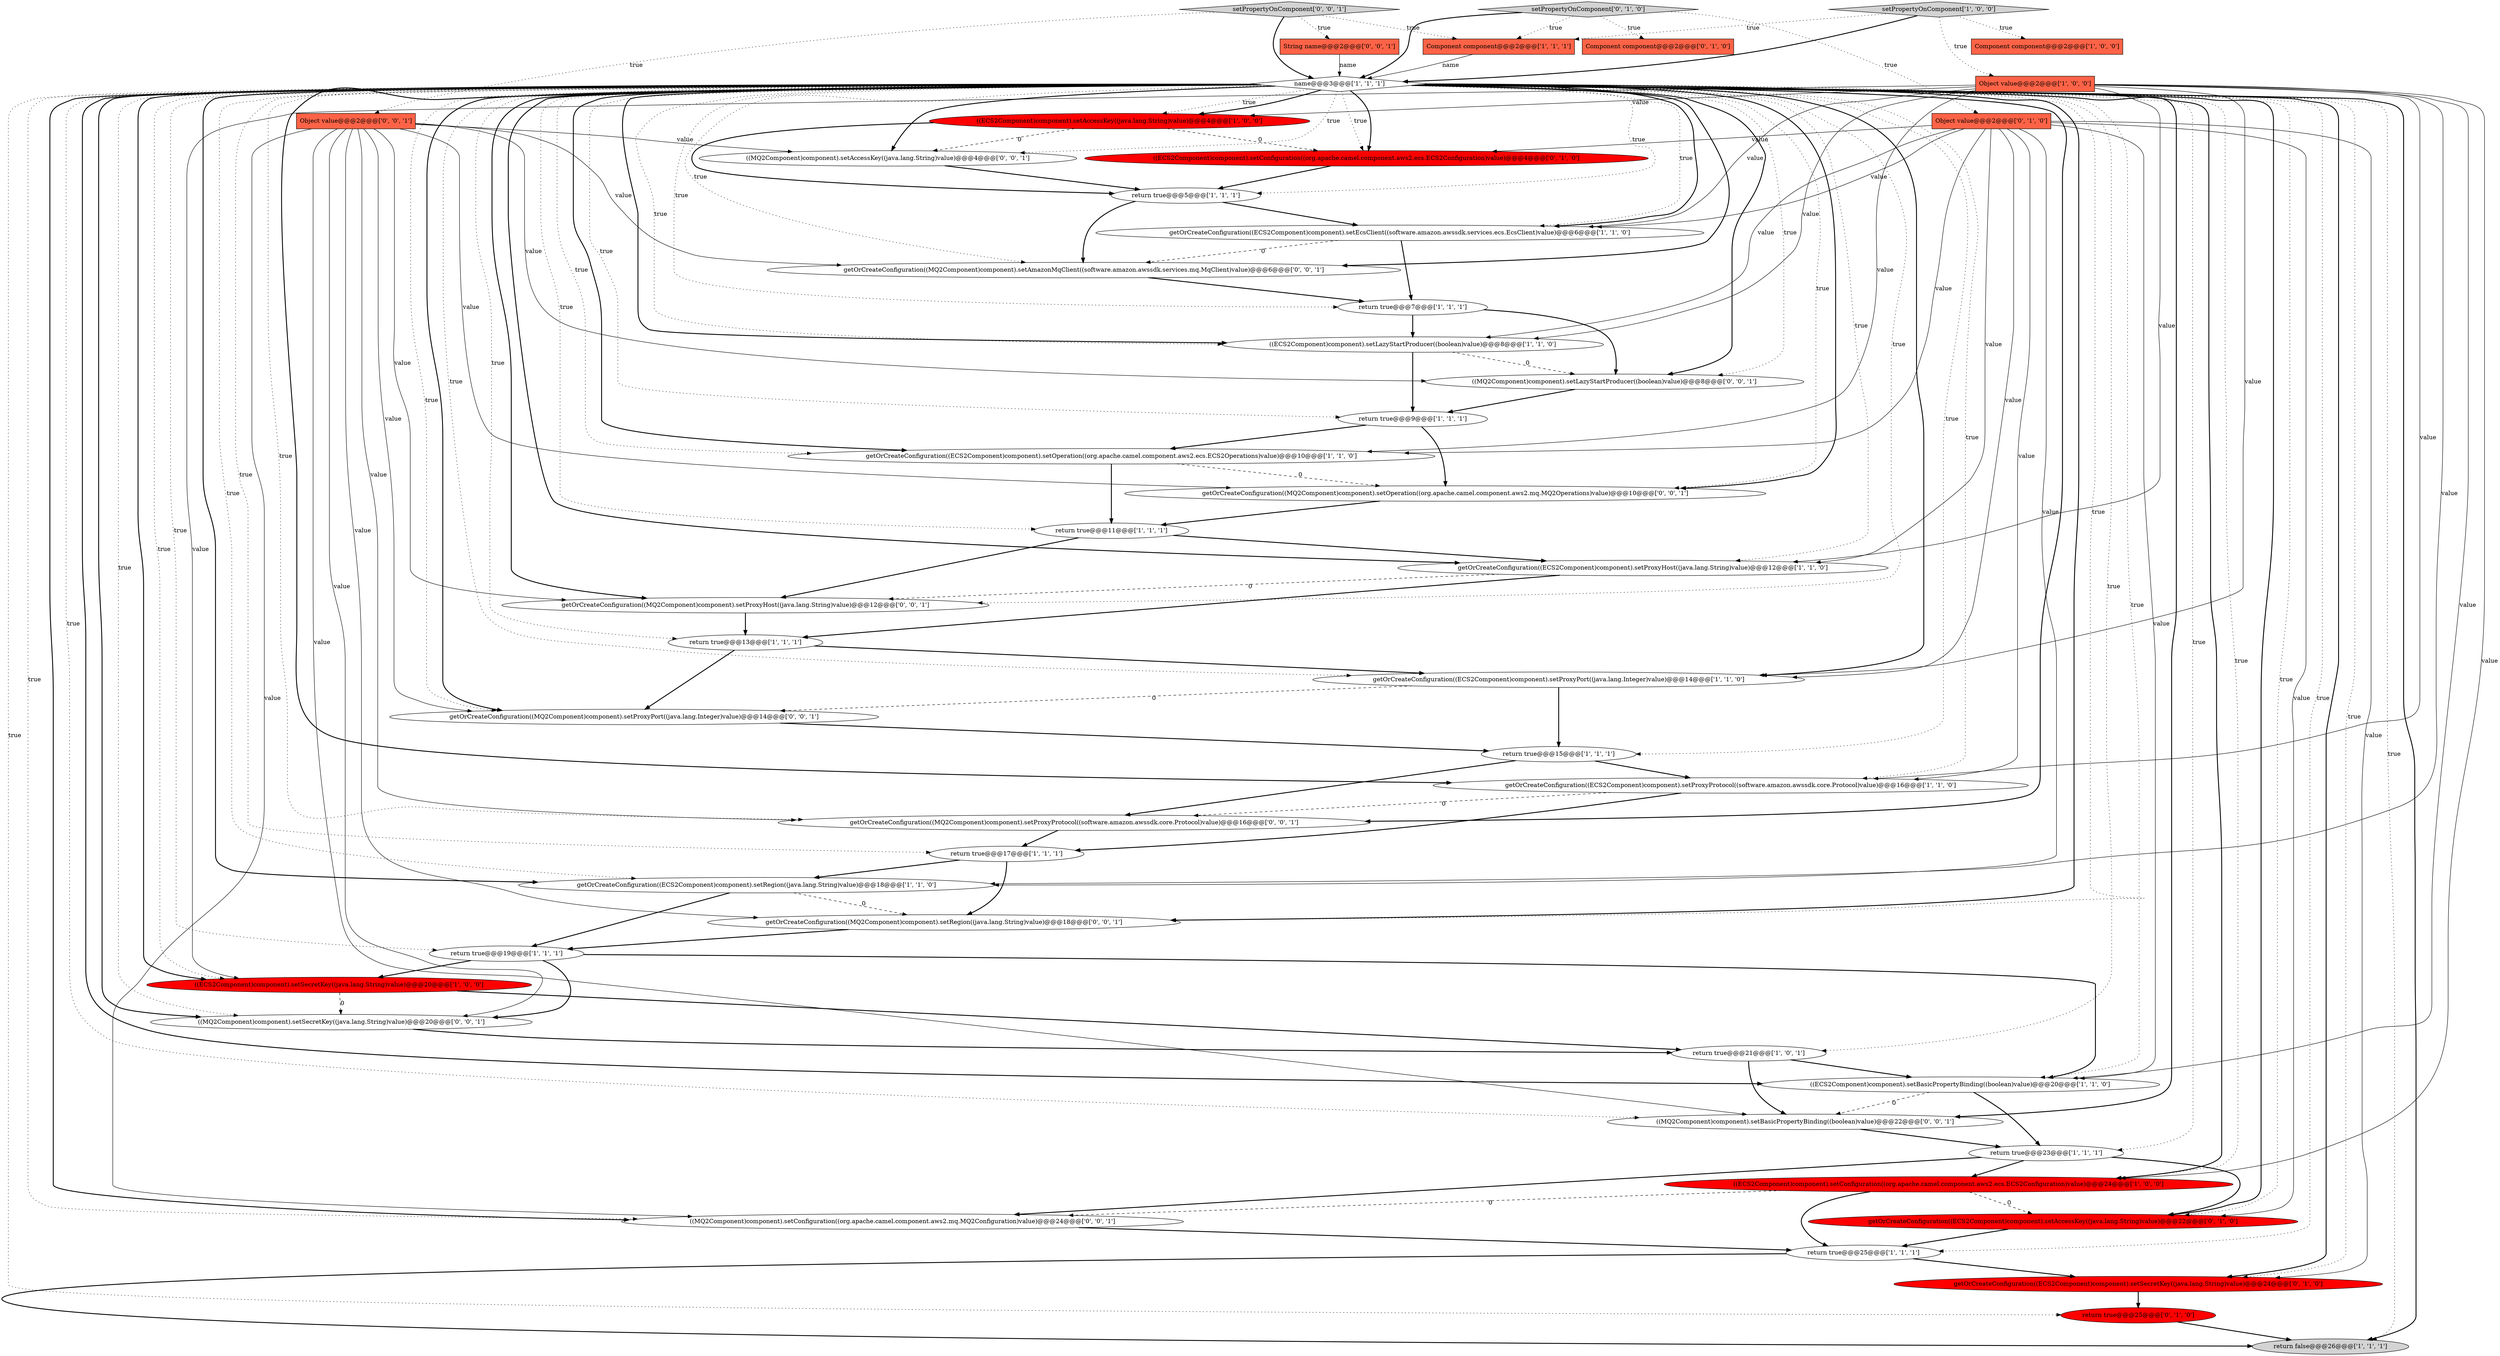 digraph {
48 [style = filled, label = "getOrCreateConfiguration((MQ2Component)component).setProxyHost((java.lang.String)value)@@@12@@@['0', '0', '1']", fillcolor = white, shape = ellipse image = "AAA0AAABBB3BBB"];
32 [style = filled, label = "setPropertyOnComponent['0', '1', '0']", fillcolor = lightgray, shape = diamond image = "AAA0AAABBB2BBB"];
37 [style = filled, label = "((MQ2Component)component).setSecretKey((java.lang.String)value)@@@20@@@['0', '0', '1']", fillcolor = white, shape = ellipse image = "AAA0AAABBB3BBB"];
27 [style = filled, label = "getOrCreateConfiguration((ECS2Component)component).setProxyHost((java.lang.String)value)@@@12@@@['1', '1', '0']", fillcolor = white, shape = ellipse image = "AAA0AAABBB1BBB"];
2 [style = filled, label = "getOrCreateConfiguration((ECS2Component)component).setProxyPort((java.lang.Integer)value)@@@14@@@['1', '1', '0']", fillcolor = white, shape = ellipse image = "AAA0AAABBB1BBB"];
11 [style = filled, label = "return true@@@9@@@['1', '1', '1']", fillcolor = white, shape = ellipse image = "AAA0AAABBB1BBB"];
29 [style = filled, label = "getOrCreateConfiguration((ECS2Component)component).setAccessKey((java.lang.String)value)@@@22@@@['0', '1', '0']", fillcolor = red, shape = ellipse image = "AAA1AAABBB2BBB"];
6 [style = filled, label = "((ECS2Component)component).setConfiguration((org.apache.camel.component.aws2.ecs.ECS2Configuration)value)@@@24@@@['1', '0', '0']", fillcolor = red, shape = ellipse image = "AAA1AAABBB1BBB"];
18 [style = filled, label = "return true@@@7@@@['1', '1', '1']", fillcolor = white, shape = ellipse image = "AAA0AAABBB1BBB"];
21 [style = filled, label = "return true@@@11@@@['1', '1', '1']", fillcolor = white, shape = ellipse image = "AAA0AAABBB1BBB"];
31 [style = filled, label = "Object value@@@2@@@['0', '1', '0']", fillcolor = tomato, shape = box image = "AAA0AAABBB2BBB"];
1 [style = filled, label = "((ECS2Component)component).setAccessKey((java.lang.String)value)@@@4@@@['1', '0', '0']", fillcolor = red, shape = ellipse image = "AAA1AAABBB1BBB"];
20 [style = filled, label = "return true@@@17@@@['1', '1', '1']", fillcolor = white, shape = ellipse image = "AAA0AAABBB1BBB"];
3 [style = filled, label = "Component component@@@2@@@['1', '0', '0']", fillcolor = tomato, shape = box image = "AAA0AAABBB1BBB"];
47 [style = filled, label = "((MQ2Component)component).setLazyStartProducer((boolean)value)@@@8@@@['0', '0', '1']", fillcolor = white, shape = ellipse image = "AAA0AAABBB3BBB"];
15 [style = filled, label = "return false@@@26@@@['1', '1', '1']", fillcolor = lightgray, shape = ellipse image = "AAA0AAABBB1BBB"];
40 [style = filled, label = "((MQ2Component)component).setBasicPropertyBinding((boolean)value)@@@22@@@['0', '0', '1']", fillcolor = white, shape = ellipse image = "AAA0AAABBB3BBB"];
22 [style = filled, label = "return true@@@13@@@['1', '1', '1']", fillcolor = white, shape = ellipse image = "AAA0AAABBB1BBB"];
36 [style = filled, label = "getOrCreateConfiguration((MQ2Component)component).setRegion((java.lang.String)value)@@@18@@@['0', '0', '1']", fillcolor = white, shape = ellipse image = "AAA0AAABBB3BBB"];
25 [style = filled, label = "getOrCreateConfiguration((ECS2Component)component).setRegion((java.lang.String)value)@@@18@@@['1', '1', '0']", fillcolor = white, shape = ellipse image = "AAA0AAABBB1BBB"];
42 [style = filled, label = "Object value@@@2@@@['0', '0', '1']", fillcolor = tomato, shape = box image = "AAA0AAABBB3BBB"];
13 [style = filled, label = "return true@@@15@@@['1', '1', '1']", fillcolor = white, shape = ellipse image = "AAA0AAABBB1BBB"];
26 [style = filled, label = "((ECS2Component)component).setLazyStartProducer((boolean)value)@@@8@@@['1', '1', '0']", fillcolor = white, shape = ellipse image = "AAA0AAABBB1BBB"];
35 [style = filled, label = "getOrCreateConfiguration((MQ2Component)component).setProxyPort((java.lang.Integer)value)@@@14@@@['0', '0', '1']", fillcolor = white, shape = ellipse image = "AAA0AAABBB3BBB"];
38 [style = filled, label = "getOrCreateConfiguration((MQ2Component)component).setOperation((org.apache.camel.component.aws2.mq.MQ2Operations)value)@@@10@@@['0', '0', '1']", fillcolor = white, shape = ellipse image = "AAA0AAABBB3BBB"];
8 [style = filled, label = "((ECS2Component)component).setBasicPropertyBinding((boolean)value)@@@20@@@['1', '1', '0']", fillcolor = white, shape = ellipse image = "AAA0AAABBB1BBB"];
7 [style = filled, label = "((ECS2Component)component).setSecretKey((java.lang.String)value)@@@20@@@['1', '0', '0']", fillcolor = red, shape = ellipse image = "AAA1AAABBB1BBB"];
46 [style = filled, label = "getOrCreateConfiguration((MQ2Component)component).setProxyProtocol((software.amazon.awssdk.core.Protocol)value)@@@16@@@['0', '0', '1']", fillcolor = white, shape = ellipse image = "AAA0AAABBB3BBB"];
44 [style = filled, label = "((MQ2Component)component).setAccessKey((java.lang.String)value)@@@4@@@['0', '0', '1']", fillcolor = white, shape = ellipse image = "AAA0AAABBB3BBB"];
30 [style = filled, label = "Component component@@@2@@@['0', '1', '0']", fillcolor = tomato, shape = box image = "AAA0AAABBB2BBB"];
17 [style = filled, label = "return true@@@23@@@['1', '1', '1']", fillcolor = white, shape = ellipse image = "AAA0AAABBB1BBB"];
39 [style = filled, label = "setPropertyOnComponent['0', '0', '1']", fillcolor = lightgray, shape = diamond image = "AAA0AAABBB3BBB"];
45 [style = filled, label = "getOrCreateConfiguration((MQ2Component)component).setAmazonMqClient((software.amazon.awssdk.services.mq.MqClient)value)@@@6@@@['0', '0', '1']", fillcolor = white, shape = ellipse image = "AAA0AAABBB3BBB"];
16 [style = filled, label = "return true@@@25@@@['1', '1', '1']", fillcolor = white, shape = ellipse image = "AAA0AAABBB1BBB"];
28 [style = filled, label = "((ECS2Component)component).setConfiguration((org.apache.camel.component.aws2.ecs.ECS2Configuration)value)@@@4@@@['0', '1', '0']", fillcolor = red, shape = ellipse image = "AAA1AAABBB2BBB"];
10 [style = filled, label = "Component component@@@2@@@['1', '1', '1']", fillcolor = tomato, shape = box image = "AAA0AAABBB1BBB"];
14 [style = filled, label = "return true@@@5@@@['1', '1', '1']", fillcolor = white, shape = ellipse image = "AAA0AAABBB1BBB"];
9 [style = filled, label = "getOrCreateConfiguration((ECS2Component)component).setEcsClient((software.amazon.awssdk.services.ecs.EcsClient)value)@@@6@@@['1', '1', '0']", fillcolor = white, shape = ellipse image = "AAA0AAABBB1BBB"];
33 [style = filled, label = "return true@@@25@@@['0', '1', '0']", fillcolor = red, shape = ellipse image = "AAA1AAABBB2BBB"];
24 [style = filled, label = "return true@@@19@@@['1', '1', '1']", fillcolor = white, shape = ellipse image = "AAA0AAABBB1BBB"];
41 [style = filled, label = "String name@@@2@@@['0', '0', '1']", fillcolor = tomato, shape = box image = "AAA0AAABBB3BBB"];
43 [style = filled, label = "((MQ2Component)component).setConfiguration((org.apache.camel.component.aws2.mq.MQ2Configuration)value)@@@24@@@['0', '0', '1']", fillcolor = white, shape = ellipse image = "AAA0AAABBB3BBB"];
34 [style = filled, label = "getOrCreateConfiguration((ECS2Component)component).setSecretKey((java.lang.String)value)@@@24@@@['0', '1', '0']", fillcolor = red, shape = ellipse image = "AAA1AAABBB2BBB"];
5 [style = filled, label = "setPropertyOnComponent['1', '0', '0']", fillcolor = lightgray, shape = diamond image = "AAA0AAABBB1BBB"];
0 [style = filled, label = "Object value@@@2@@@['1', '0', '0']", fillcolor = tomato, shape = box image = "AAA0AAABBB1BBB"];
12 [style = filled, label = "return true@@@21@@@['1', '0', '1']", fillcolor = white, shape = ellipse image = "AAA0AAABBB1BBB"];
4 [style = filled, label = "getOrCreateConfiguration((ECS2Component)component).setProxyProtocol((software.amazon.awssdk.core.Protocol)value)@@@16@@@['1', '1', '0']", fillcolor = white, shape = ellipse image = "AAA0AAABBB1BBB"];
23 [style = filled, label = "name@@@3@@@['1', '1', '1']", fillcolor = white, shape = diamond image = "AAA0AAABBB1BBB"];
19 [style = filled, label = "getOrCreateConfiguration((ECS2Component)component).setOperation((org.apache.camel.component.aws2.ecs.ECS2Operations)value)@@@10@@@['1', '1', '0']", fillcolor = white, shape = ellipse image = "AAA0AAABBB1BBB"];
32->23 [style = bold, label=""];
23->22 [style = dotted, label="true"];
23->45 [style = bold, label=""];
42->36 [style = solid, label="value"];
42->38 [style = solid, label="value"];
21->48 [style = bold, label=""];
39->42 [style = dotted, label="true"];
1->44 [style = dashed, label="0"];
42->47 [style = solid, label="value"];
23->46 [style = dotted, label="true"];
26->11 [style = bold, label=""];
47->11 [style = bold, label=""];
28->14 [style = bold, label=""];
23->28 [style = bold, label=""];
23->29 [style = bold, label=""];
12->40 [style = bold, label=""];
0->26 [style = solid, label="value"];
19->38 [style = dashed, label="0"];
23->4 [style = dotted, label="true"];
23->44 [style = dotted, label="true"];
36->24 [style = bold, label=""];
23->18 [style = dotted, label="true"];
25->36 [style = dashed, label="0"];
39->23 [style = bold, label=""];
32->30 [style = dotted, label="true"];
13->46 [style = bold, label=""];
23->15 [style = dotted, label="true"];
14->9 [style = bold, label=""];
23->36 [style = bold, label=""];
42->37 [style = solid, label="value"];
23->29 [style = dotted, label="true"];
23->17 [style = dotted, label="true"];
41->23 [style = solid, label="name"];
0->27 [style = solid, label="value"];
31->34 [style = solid, label="value"];
23->44 [style = bold, label=""];
10->23 [style = solid, label="name"];
23->25 [style = bold, label=""];
43->16 [style = bold, label=""];
5->23 [style = bold, label=""];
31->2 [style = solid, label="value"];
33->15 [style = bold, label=""];
34->33 [style = bold, label=""];
23->21 [style = dotted, label="true"];
26->47 [style = dashed, label="0"];
16->34 [style = bold, label=""];
23->43 [style = dotted, label="true"];
31->25 [style = solid, label="value"];
23->19 [style = dotted, label="true"];
5->3 [style = dotted, label="true"];
23->8 [style = bold, label=""];
9->45 [style = dashed, label="0"];
42->46 [style = solid, label="value"];
27->22 [style = bold, label=""];
23->2 [style = dotted, label="true"];
20->25 [style = bold, label=""];
23->9 [style = dotted, label="true"];
42->35 [style = solid, label="value"];
23->48 [style = bold, label=""];
23->40 [style = dotted, label="true"];
23->35 [style = bold, label=""];
8->17 [style = bold, label=""];
25->24 [style = bold, label=""];
23->14 [style = dotted, label="true"];
23->1 [style = dotted, label="true"];
23->37 [style = bold, label=""];
31->27 [style = solid, label="value"];
23->27 [style = dotted, label="true"];
42->48 [style = solid, label="value"];
42->43 [style = solid, label="value"];
40->17 [style = bold, label=""];
39->10 [style = dotted, label="true"];
46->20 [style = bold, label=""];
31->8 [style = solid, label="value"];
23->7 [style = bold, label=""];
24->8 [style = bold, label=""];
23->33 [style = dotted, label="true"];
24->7 [style = bold, label=""];
29->16 [style = bold, label=""];
31->19 [style = solid, label="value"];
23->24 [style = dotted, label="true"];
32->31 [style = dotted, label="true"];
0->4 [style = solid, label="value"];
31->26 [style = solid, label="value"];
0->7 [style = solid, label="value"];
23->16 [style = dotted, label="true"];
8->40 [style = dashed, label="0"];
22->2 [style = bold, label=""];
18->47 [style = bold, label=""];
21->27 [style = bold, label=""];
17->6 [style = bold, label=""];
2->35 [style = dashed, label="0"];
5->10 [style = dotted, label="true"];
23->28 [style = dotted, label="true"];
31->28 [style = solid, label="value"];
18->26 [style = bold, label=""];
23->15 [style = bold, label=""];
23->43 [style = bold, label=""];
31->4 [style = solid, label="value"];
4->46 [style = dashed, label="0"];
5->0 [style = dotted, label="true"];
23->7 [style = dotted, label="true"];
44->14 [style = bold, label=""];
1->28 [style = dashed, label="0"];
37->12 [style = bold, label=""];
31->9 [style = solid, label="value"];
17->43 [style = bold, label=""];
23->38 [style = dotted, label="true"];
23->20 [style = dotted, label="true"];
0->6 [style = solid, label="value"];
9->18 [style = bold, label=""];
0->2 [style = solid, label="value"];
12->8 [style = bold, label=""];
23->19 [style = bold, label=""];
23->13 [style = dotted, label="true"];
23->6 [style = bold, label=""];
4->20 [style = bold, label=""];
23->35 [style = dotted, label="true"];
23->47 [style = bold, label=""];
23->45 [style = dotted, label="true"];
31->29 [style = solid, label="value"];
23->36 [style = dotted, label="true"];
0->19 [style = solid, label="value"];
0->1 [style = solid, label="value"];
23->2 [style = bold, label=""];
32->10 [style = dotted, label="true"];
22->35 [style = bold, label=""];
27->48 [style = dashed, label="0"];
23->25 [style = dotted, label="true"];
20->36 [style = bold, label=""];
45->18 [style = bold, label=""];
19->21 [style = bold, label=""];
16->15 [style = bold, label=""];
23->47 [style = dotted, label="true"];
11->38 [style = bold, label=""];
23->27 [style = bold, label=""];
23->8 [style = dotted, label="true"];
0->8 [style = solid, label="value"];
7->12 [style = bold, label=""];
23->6 [style = dotted, label="true"];
23->48 [style = dotted, label="true"];
6->43 [style = dashed, label="0"];
23->26 [style = bold, label=""];
23->4 [style = bold, label=""];
23->46 [style = bold, label=""];
48->22 [style = bold, label=""];
11->19 [style = bold, label=""];
14->45 [style = bold, label=""];
0->25 [style = solid, label="value"];
2->13 [style = bold, label=""];
23->37 [style = dotted, label="true"];
23->26 [style = dotted, label="true"];
6->29 [style = dashed, label="0"];
6->16 [style = bold, label=""];
42->44 [style = solid, label="value"];
23->40 [style = bold, label=""];
39->41 [style = dotted, label="true"];
23->38 [style = bold, label=""];
24->37 [style = bold, label=""];
23->1 [style = bold, label=""];
23->34 [style = bold, label=""];
38->21 [style = bold, label=""];
7->37 [style = dashed, label="0"];
1->14 [style = bold, label=""];
23->12 [style = dotted, label="true"];
35->13 [style = bold, label=""];
42->45 [style = solid, label="value"];
17->29 [style = bold, label=""];
23->9 [style = bold, label=""];
42->40 [style = solid, label="value"];
23->34 [style = dotted, label="true"];
0->9 [style = solid, label="value"];
13->4 [style = bold, label=""];
23->11 [style = dotted, label="true"];
}
